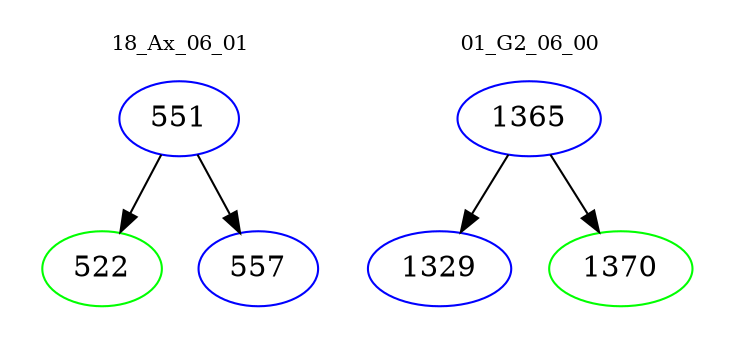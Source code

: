 digraph{
subgraph cluster_0 {
color = white
label = "18_Ax_06_01";
fontsize=10;
T0_551 [label="551", color="blue"]
T0_551 -> T0_522 [color="black"]
T0_522 [label="522", color="green"]
T0_551 -> T0_557 [color="black"]
T0_557 [label="557", color="blue"]
}
subgraph cluster_1 {
color = white
label = "01_G2_06_00";
fontsize=10;
T1_1365 [label="1365", color="blue"]
T1_1365 -> T1_1329 [color="black"]
T1_1329 [label="1329", color="blue"]
T1_1365 -> T1_1370 [color="black"]
T1_1370 [label="1370", color="green"]
}
}
